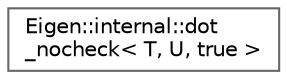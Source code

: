 digraph "Graphical Class Hierarchy"
{
 // LATEX_PDF_SIZE
  bgcolor="transparent";
  edge [fontname=Helvetica,fontsize=10,labelfontname=Helvetica,labelfontsize=10];
  node [fontname=Helvetica,fontsize=10,shape=box,height=0.2,width=0.4];
  rankdir="LR";
  Node0 [id="Node000000",label="Eigen::internal::dot\l_nocheck\< T, U, true \>",height=0.2,width=0.4,color="grey40", fillcolor="white", style="filled",URL="$structEigen_1_1internal_1_1dot__nocheck_3_01T_00_01U_00_01true_01_4.html",tooltip=" "];
}
